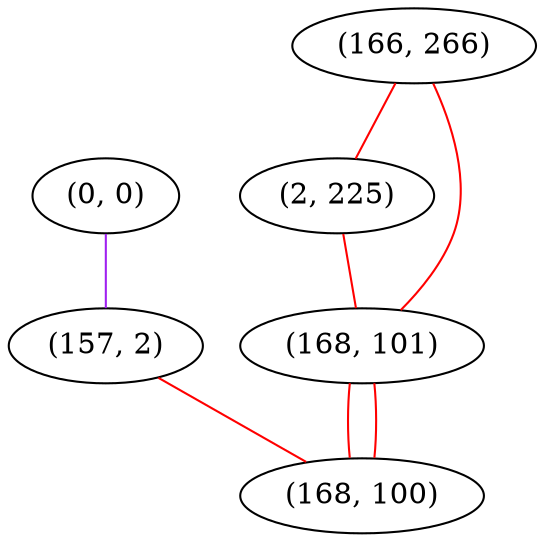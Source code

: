 graph "" {
"(0, 0)";
"(166, 266)";
"(2, 225)";
"(157, 2)";
"(168, 101)";
"(168, 100)";
"(0, 0)" -- "(157, 2)"  [color=purple, key=0, weight=4];
"(166, 266)" -- "(168, 101)"  [color=red, key=0, weight=1];
"(166, 266)" -- "(2, 225)"  [color=red, key=0, weight=1];
"(2, 225)" -- "(168, 101)"  [color=red, key=0, weight=1];
"(157, 2)" -- "(168, 100)"  [color=red, key=0, weight=1];
"(168, 101)" -- "(168, 100)"  [color=red, key=0, weight=1];
"(168, 101)" -- "(168, 100)"  [color=red, key=1, weight=1];
}
